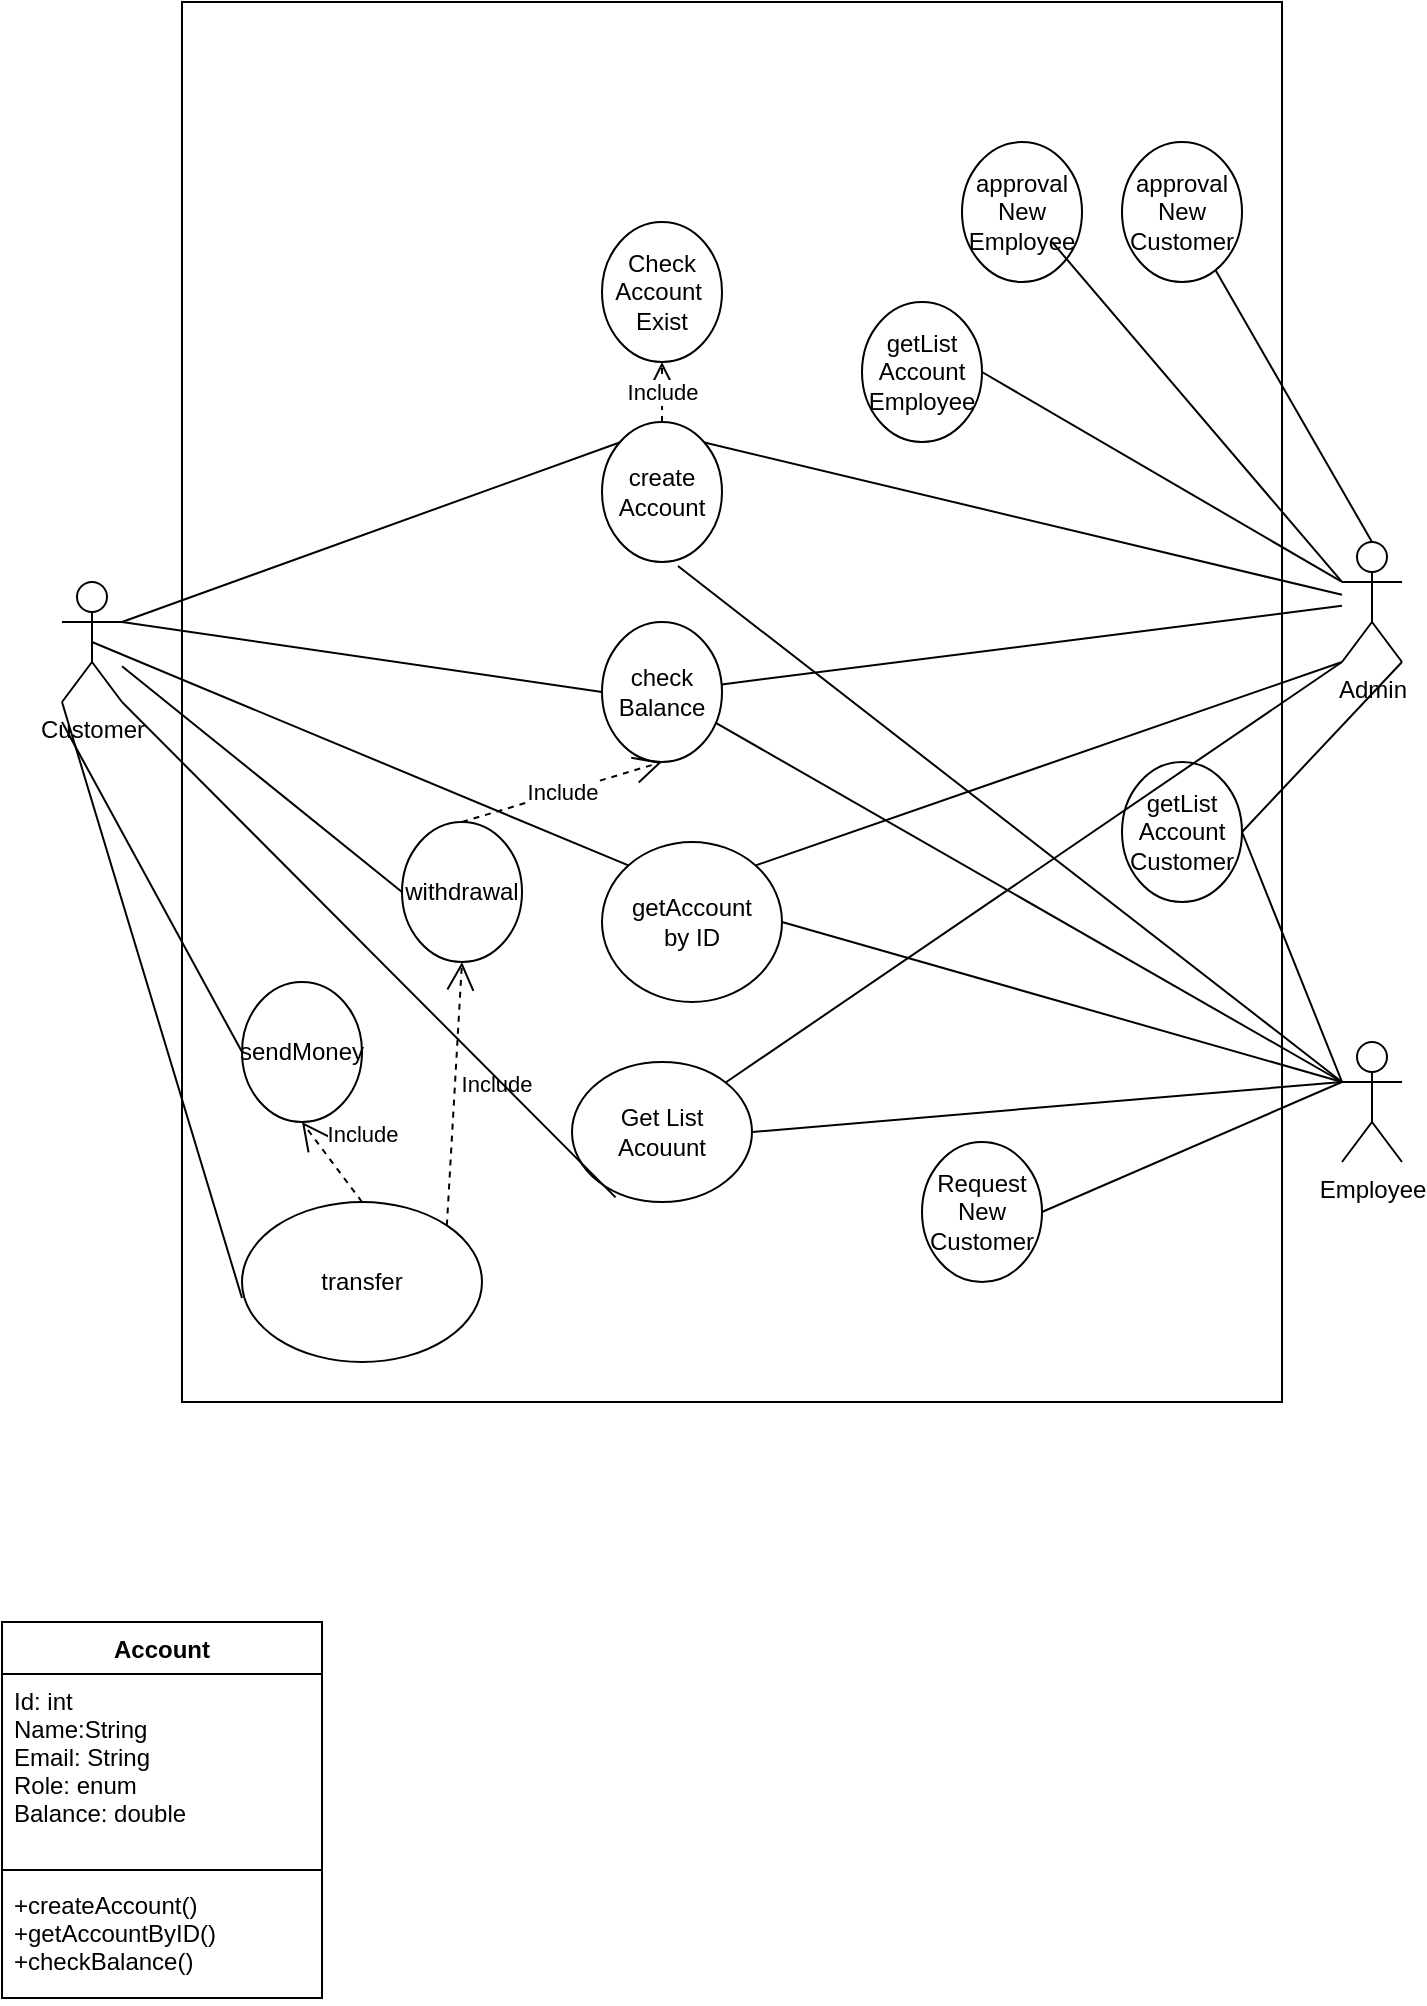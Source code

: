 <mxfile version="13.7.9" type="device"><diagram id="C5RBs43oDa-KdzZeNtuy" name="Page-1"><mxGraphModel dx="1132" dy="1913" grid="1" gridSize="10" guides="1" tooltips="1" connect="1" arrows="1" fold="1" page="1" pageScale="1" pageWidth="827" pageHeight="1169" math="0" shadow="0"><root><mxCell id="WIyWlLk6GJQsqaUBKTNV-0"/><mxCell id="WIyWlLk6GJQsqaUBKTNV-1" parent="WIyWlLk6GJQsqaUBKTNV-0"/><mxCell id="pNMIaeFkwUEYSby0vzwS-0" value="Customer&lt;br&gt;" style="shape=umlActor;verticalLabelPosition=bottom;verticalAlign=top;html=1;outlineConnect=0;" parent="WIyWlLk6GJQsqaUBKTNV-1" vertex="1"><mxGeometry x="50" y="140" width="30" height="60" as="geometry"/></mxCell><mxCell id="pNMIaeFkwUEYSby0vzwS-4" value="Employee" style="shape=umlActor;verticalLabelPosition=bottom;verticalAlign=top;html=1;outlineConnect=0;" parent="WIyWlLk6GJQsqaUBKTNV-1" vertex="1"><mxGeometry x="690" y="370" width="30" height="60" as="geometry"/></mxCell><mxCell id="pNMIaeFkwUEYSby0vzwS-6" value="Admin" style="shape=umlActor;verticalLabelPosition=bottom;verticalAlign=top;html=1;outlineConnect=0;" parent="WIyWlLk6GJQsqaUBKTNV-1" vertex="1"><mxGeometry x="690" y="120" width="30" height="60" as="geometry"/></mxCell><mxCell id="pNMIaeFkwUEYSby0vzwS-11" value="" style="rounded=0;whiteSpace=wrap;html=1;" parent="WIyWlLk6GJQsqaUBKTNV-1" vertex="1"><mxGeometry x="110" y="-150" width="550" height="700" as="geometry"/></mxCell><mxCell id="pNMIaeFkwUEYSby0vzwS-12" value="create&lt;br&gt;Account" style="ellipse;whiteSpace=wrap;html=1;" parent="WIyWlLk6GJQsqaUBKTNV-1" vertex="1"><mxGeometry x="320" y="60" width="60" height="70" as="geometry"/></mxCell><mxCell id="pNMIaeFkwUEYSby0vzwS-13" value="check&lt;br&gt;Balance" style="ellipse;whiteSpace=wrap;html=1;" parent="WIyWlLk6GJQsqaUBKTNV-1" vertex="1"><mxGeometry x="320" y="160" width="60" height="70" as="geometry"/></mxCell><mxCell id="pNMIaeFkwUEYSby0vzwS-14" value="withdrawal" style="ellipse;whiteSpace=wrap;html=1;" parent="WIyWlLk6GJQsqaUBKTNV-1" vertex="1"><mxGeometry x="220" y="260" width="60" height="70" as="geometry"/></mxCell><mxCell id="pNMIaeFkwUEYSby0vzwS-15" value="sendMoney" style="ellipse;whiteSpace=wrap;html=1;direction=west;" parent="WIyWlLk6GJQsqaUBKTNV-1" vertex="1"><mxGeometry x="140" y="340" width="60" height="70" as="geometry"/></mxCell><mxCell id="pNMIaeFkwUEYSby0vzwS-17" value="Check Account&amp;nbsp;&lt;br&gt;Exist" style="ellipse;whiteSpace=wrap;html=1;" parent="WIyWlLk6GJQsqaUBKTNV-1" vertex="1"><mxGeometry x="320" y="-40" width="60" height="70" as="geometry"/></mxCell><mxCell id="pNMIaeFkwUEYSby0vzwS-18" value="Request&lt;br&gt;New&lt;br&gt;Customer" style="ellipse;whiteSpace=wrap;html=1;" parent="WIyWlLk6GJQsqaUBKTNV-1" vertex="1"><mxGeometry x="480" y="420" width="60" height="70" as="geometry"/></mxCell><mxCell id="pNMIaeFkwUEYSby0vzwS-19" value="approval&lt;br&gt;New&lt;br&gt;Customer" style="ellipse;whiteSpace=wrap;html=1;" parent="WIyWlLk6GJQsqaUBKTNV-1" vertex="1"><mxGeometry x="580" y="-80" width="60" height="70" as="geometry"/></mxCell><mxCell id="pNMIaeFkwUEYSby0vzwS-20" value="Get List&lt;br&gt;Acouunt" style="ellipse;whiteSpace=wrap;html=1;" parent="WIyWlLk6GJQsqaUBKTNV-1" vertex="1"><mxGeometry x="305" y="380" width="90" height="70" as="geometry"/></mxCell><mxCell id="pNMIaeFkwUEYSby0vzwS-31" value="Include" style="endArrow=open;endSize=12;dashed=1;html=1;exitX=0.5;exitY=0;exitDx=0;exitDy=0;entryX=0.5;entryY=1;entryDx=0;entryDy=0;" parent="WIyWlLk6GJQsqaUBKTNV-1" source="pNMIaeFkwUEYSby0vzwS-14" target="pNMIaeFkwUEYSby0vzwS-13" edge="1"><mxGeometry width="160" relative="1" as="geometry"><mxPoint x="170" y="260" as="sourcePoint"/><mxPoint x="330" y="260" as="targetPoint"/></mxGeometry></mxCell><mxCell id="pNMIaeFkwUEYSby0vzwS-32" value="" style="endArrow=none;html=1;exitX=1;exitY=0.333;exitDx=0;exitDy=0;exitPerimeter=0;entryX=0;entryY=0;entryDx=0;entryDy=0;" parent="WIyWlLk6GJQsqaUBKTNV-1" source="pNMIaeFkwUEYSby0vzwS-0" target="pNMIaeFkwUEYSby0vzwS-12" edge="1"><mxGeometry width="50" height="50" relative="1" as="geometry"><mxPoint x="90" y="150" as="sourcePoint"/><mxPoint x="140" y="100" as="targetPoint"/></mxGeometry></mxCell><mxCell id="pNMIaeFkwUEYSby0vzwS-34" value="" style="endArrow=none;html=1;entryX=0;entryY=0.5;entryDx=0;entryDy=0;exitX=1;exitY=0.333;exitDx=0;exitDy=0;exitPerimeter=0;" parent="WIyWlLk6GJQsqaUBKTNV-1" source="pNMIaeFkwUEYSby0vzwS-0" target="pNMIaeFkwUEYSby0vzwS-13" edge="1"><mxGeometry width="50" height="50" relative="1" as="geometry"><mxPoint x="90.0" y="210" as="sourcePoint"/><mxPoint x="140" y="160" as="targetPoint"/></mxGeometry></mxCell><mxCell id="pNMIaeFkwUEYSby0vzwS-35" value="" style="endArrow=none;html=1;exitX=0;exitY=0.5;exitDx=0;exitDy=0;" parent="WIyWlLk6GJQsqaUBKTNV-1" source="pNMIaeFkwUEYSby0vzwS-14" target="pNMIaeFkwUEYSby0vzwS-0" edge="1"><mxGeometry width="50" height="50" relative="1" as="geometry"><mxPoint x="80" y="290" as="sourcePoint"/><mxPoint x="130" y="240" as="targetPoint"/></mxGeometry></mxCell><mxCell id="pNMIaeFkwUEYSby0vzwS-36" value="" style="endArrow=none;html=1;exitX=1;exitY=0.5;exitDx=0;exitDy=0;" parent="WIyWlLk6GJQsqaUBKTNV-1" source="pNMIaeFkwUEYSby0vzwS-15" edge="1"><mxGeometry width="50" height="50" relative="1" as="geometry"><mxPoint x="30" y="315" as="sourcePoint"/><mxPoint x="50" y="210" as="targetPoint"/></mxGeometry></mxCell><mxCell id="pNMIaeFkwUEYSby0vzwS-38" value="" style="endArrow=none;html=1;entryX=0.5;entryY=0;entryDx=0;entryDy=0;entryPerimeter=0;" parent="WIyWlLk6GJQsqaUBKTNV-1" source="pNMIaeFkwUEYSby0vzwS-19" target="pNMIaeFkwUEYSby0vzwS-6" edge="1"><mxGeometry width="50" height="50" relative="1" as="geometry"><mxPoint x="470" y="220" as="sourcePoint"/><mxPoint x="520" y="170" as="targetPoint"/></mxGeometry></mxCell><mxCell id="pNMIaeFkwUEYSby0vzwS-40" value="" style="endArrow=none;html=1;exitX=1;exitY=0.5;exitDx=0;exitDy=0;" parent="WIyWlLk6GJQsqaUBKTNV-1" source="pNMIaeFkwUEYSby0vzwS-18" edge="1"><mxGeometry width="50" height="50" relative="1" as="geometry"><mxPoint x="470" y="390" as="sourcePoint"/><mxPoint x="690" y="390" as="targetPoint"/></mxGeometry></mxCell><mxCell id="5AbvJZ4qzT33NAvaMpPj-0" value="getAccount&lt;br&gt;by ID" style="ellipse;whiteSpace=wrap;html=1;" parent="WIyWlLk6GJQsqaUBKTNV-1" vertex="1"><mxGeometry x="320" y="270" width="90" height="80" as="geometry"/></mxCell><mxCell id="5AbvJZ4qzT33NAvaMpPj-3" value="Include" style="endArrow=open;endSize=12;dashed=1;html=1;exitX=1;exitY=0;exitDx=0;exitDy=0;entryX=0.5;entryY=1;entryDx=0;entryDy=0;" parent="WIyWlLk6GJQsqaUBKTNV-1" source="5AbvJZ4qzT33NAvaMpPj-33" edge="1" target="pNMIaeFkwUEYSby0vzwS-14"><mxGeometry x="0.091" y="-20" width="160" relative="1" as="geometry"><mxPoint x="180" y="470" as="sourcePoint"/><mxPoint x="210" y="320" as="targetPoint"/><mxPoint as="offset"/></mxGeometry></mxCell><mxCell id="5AbvJZ4qzT33NAvaMpPj-7" value="getList&lt;br&gt;Account Customer" style="ellipse;whiteSpace=wrap;html=1;" parent="WIyWlLk6GJQsqaUBKTNV-1" vertex="1"><mxGeometry x="580" y="230" width="60" height="70" as="geometry"/></mxCell><mxCell id="5AbvJZ4qzT33NAvaMpPj-8" value="getList&lt;br&gt;Account&lt;br&gt;Employee" style="ellipse;whiteSpace=wrap;html=1;" parent="WIyWlLk6GJQsqaUBKTNV-1" vertex="1"><mxGeometry x="450" width="60" height="70" as="geometry"/></mxCell><mxCell id="5AbvJZ4qzT33NAvaMpPj-9" value="" style="endArrow=none;html=1;entryX=1;entryY=0.5;entryDx=0;entryDy=0;exitX=0;exitY=0.333;exitDx=0;exitDy=0;exitPerimeter=0;" parent="WIyWlLk6GJQsqaUBKTNV-1" source="pNMIaeFkwUEYSby0vzwS-6" target="5AbvJZ4qzT33NAvaMpPj-8" edge="1"><mxGeometry width="50" height="50" relative="1" as="geometry"><mxPoint x="610" y="150" as="sourcePoint"/><mxPoint x="210" y="260" as="targetPoint"/></mxGeometry></mxCell><mxCell id="5AbvJZ4qzT33NAvaMpPj-10" value="" style="endArrow=none;html=1;exitX=1;exitY=0.5;exitDx=0;exitDy=0;entryX=1;entryY=1;entryDx=0;entryDy=0;entryPerimeter=0;" parent="WIyWlLk6GJQsqaUBKTNV-1" source="5AbvJZ4qzT33NAvaMpPj-7" target="pNMIaeFkwUEYSby0vzwS-6" edge="1"><mxGeometry width="50" height="50" relative="1" as="geometry"><mxPoint x="160" y="310" as="sourcePoint"/><mxPoint x="210" y="260" as="targetPoint"/></mxGeometry></mxCell><mxCell id="5AbvJZ4qzT33NAvaMpPj-11" value="" style="endArrow=none;html=1;entryX=0;entryY=0.333;entryDx=0;entryDy=0;entryPerimeter=0;exitX=1;exitY=0.5;exitDx=0;exitDy=0;" parent="WIyWlLk6GJQsqaUBKTNV-1" source="5AbvJZ4qzT33NAvaMpPj-7" target="pNMIaeFkwUEYSby0vzwS-4" edge="1"><mxGeometry width="50" height="50" relative="1" as="geometry"><mxPoint x="160" y="310" as="sourcePoint"/><mxPoint x="210" y="260" as="targetPoint"/></mxGeometry></mxCell><mxCell id="5AbvJZ4qzT33NAvaMpPj-17" value="Account" style="swimlane;fontStyle=1;align=center;verticalAlign=top;childLayout=stackLayout;horizontal=1;startSize=26;horizontalStack=0;resizeParent=1;resizeParentMax=0;resizeLast=0;collapsible=1;marginBottom=0;" parent="WIyWlLk6GJQsqaUBKTNV-1" vertex="1"><mxGeometry x="20" y="660" width="160" height="188" as="geometry"/></mxCell><mxCell id="5AbvJZ4qzT33NAvaMpPj-18" value="Id: int&#10;Name:String&#10;Email: String&#10;Role: enum&#10;Balance: double" style="text;strokeColor=none;fillColor=none;align=left;verticalAlign=top;spacingLeft=4;spacingRight=4;overflow=hidden;rotatable=0;points=[[0,0.5],[1,0.5]];portConstraint=eastwest;" parent="5AbvJZ4qzT33NAvaMpPj-17" vertex="1"><mxGeometry y="26" width="160" height="94" as="geometry"/></mxCell><mxCell id="5AbvJZ4qzT33NAvaMpPj-19" value="" style="line;strokeWidth=1;fillColor=none;align=left;verticalAlign=middle;spacingTop=-1;spacingLeft=3;spacingRight=3;rotatable=0;labelPosition=right;points=[];portConstraint=eastwest;" parent="5AbvJZ4qzT33NAvaMpPj-17" vertex="1"><mxGeometry y="120" width="160" height="8" as="geometry"/></mxCell><mxCell id="5AbvJZ4qzT33NAvaMpPj-20" value="+createAccount()&#10;+getAccountByID()&#10;+checkBalance()" style="text;strokeColor=none;fillColor=none;align=left;verticalAlign=top;spacingLeft=4;spacingRight=4;overflow=hidden;rotatable=0;points=[[0,0.5],[1,0.5]];portConstraint=eastwest;" parent="5AbvJZ4qzT33NAvaMpPj-17" vertex="1"><mxGeometry y="128" width="160" height="60" as="geometry"/></mxCell><mxCell id="5AbvJZ4qzT33NAvaMpPj-21" value="" style="endArrow=none;html=1;" parent="WIyWlLk6GJQsqaUBKTNV-1" source="pNMIaeFkwUEYSby0vzwS-13" target="pNMIaeFkwUEYSby0vzwS-6" edge="1"><mxGeometry width="50" height="50" relative="1" as="geometry"><mxPoint x="160" y="310" as="sourcePoint"/><mxPoint x="210" y="260" as="targetPoint"/></mxGeometry></mxCell><mxCell id="5AbvJZ4qzT33NAvaMpPj-22" value="" style="endArrow=none;html=1;" parent="WIyWlLk6GJQsqaUBKTNV-1" source="pNMIaeFkwUEYSby0vzwS-13" edge="1"><mxGeometry width="50" height="50" relative="1" as="geometry"><mxPoint x="160" y="310" as="sourcePoint"/><mxPoint x="690" y="390" as="targetPoint"/></mxGeometry></mxCell><mxCell id="5AbvJZ4qzT33NAvaMpPj-23" value="" style="endArrow=none;html=1;exitX=1;exitY=0;exitDx=0;exitDy=0;" parent="WIyWlLk6GJQsqaUBKTNV-1" source="pNMIaeFkwUEYSby0vzwS-12" target="pNMIaeFkwUEYSby0vzwS-6" edge="1"><mxGeometry width="50" height="50" relative="1" as="geometry"><mxPoint x="160" y="310" as="sourcePoint"/><mxPoint x="210" y="260" as="targetPoint"/></mxGeometry></mxCell><mxCell id="5AbvJZ4qzT33NAvaMpPj-24" value="" style="endArrow=none;html=1;exitX=1;exitY=0.5;exitDx=0;exitDy=0;entryX=0;entryY=0.333;entryDx=0;entryDy=0;entryPerimeter=0;" parent="WIyWlLk6GJQsqaUBKTNV-1" source="5AbvJZ4qzT33NAvaMpPj-0" target="pNMIaeFkwUEYSby0vzwS-4" edge="1"><mxGeometry width="50" height="50" relative="1" as="geometry"><mxPoint x="160" y="310" as="sourcePoint"/><mxPoint x="540" y="400" as="targetPoint"/></mxGeometry></mxCell><mxCell id="5AbvJZ4qzT33NAvaMpPj-26" value="" style="endArrow=none;html=1;exitX=0.633;exitY=1.029;exitDx=0;exitDy=0;exitPerimeter=0;" parent="WIyWlLk6GJQsqaUBKTNV-1" source="pNMIaeFkwUEYSby0vzwS-12" edge="1"><mxGeometry width="50" height="50" relative="1" as="geometry"><mxPoint x="230" y="290" as="sourcePoint"/><mxPoint x="690" y="390" as="targetPoint"/></mxGeometry></mxCell><mxCell id="5AbvJZ4qzT33NAvaMpPj-27" value="" style="endArrow=none;html=1;entryX=0;entryY=1;entryDx=0;entryDy=0;entryPerimeter=0;exitX=1;exitY=0;exitDx=0;exitDy=0;" parent="WIyWlLk6GJQsqaUBKTNV-1" target="pNMIaeFkwUEYSby0vzwS-6" edge="1" source="5AbvJZ4qzT33NAvaMpPj-0"><mxGeometry width="50" height="50" relative="1" as="geometry"><mxPoint x="350" y="310" as="sourcePoint"/><mxPoint x="450" y="270" as="targetPoint"/></mxGeometry></mxCell><mxCell id="5AbvJZ4qzT33NAvaMpPj-28" value="" style="endArrow=none;html=1;entryX=0.5;entryY=0.5;entryDx=0;entryDy=0;entryPerimeter=0;exitX=0;exitY=0;exitDx=0;exitDy=0;" parent="WIyWlLk6GJQsqaUBKTNV-1" target="pNMIaeFkwUEYSby0vzwS-0" edge="1" source="5AbvJZ4qzT33NAvaMpPj-0"><mxGeometry width="50" height="50" relative="1" as="geometry"><mxPoint x="350" y="300" as="sourcePoint"/><mxPoint x="480" y="250" as="targetPoint"/></mxGeometry></mxCell><mxCell id="5AbvJZ4qzT33NAvaMpPj-29" value="approval&lt;br&gt;New&lt;br&gt;Employee" style="ellipse;whiteSpace=wrap;html=1;" parent="WIyWlLk6GJQsqaUBKTNV-1" vertex="1"><mxGeometry x="500" y="-80" width="60" height="70" as="geometry"/></mxCell><mxCell id="5AbvJZ4qzT33NAvaMpPj-30" value="" style="endArrow=none;html=1;entryX=0;entryY=0.333;entryDx=0;entryDy=0;entryPerimeter=0;exitX=0.75;exitY=0.714;exitDx=0;exitDy=0;exitPerimeter=0;" parent="WIyWlLk6GJQsqaUBKTNV-1" source="5AbvJZ4qzT33NAvaMpPj-29" target="pNMIaeFkwUEYSby0vzwS-6" edge="1"><mxGeometry width="50" height="50" relative="1" as="geometry"><mxPoint x="450" y="60" as="sourcePoint"/><mxPoint x="500" y="10" as="targetPoint"/></mxGeometry></mxCell><mxCell id="5AbvJZ4qzT33NAvaMpPj-32" value="Include" style="endArrow=open;endSize=12;dashed=1;html=1;exitX=0.5;exitY=0;exitDx=0;exitDy=0;entryX=0.5;entryY=1;entryDx=0;entryDy=0;" parent="WIyWlLk6GJQsqaUBKTNV-1" source="pNMIaeFkwUEYSby0vzwS-12" target="pNMIaeFkwUEYSby0vzwS-17" edge="1"><mxGeometry width="160" relative="1" as="geometry"><mxPoint x="341" y="60" as="sourcePoint"/><mxPoint x="486" y="40" as="targetPoint"/></mxGeometry></mxCell><mxCell id="5AbvJZ4qzT33NAvaMpPj-33" value="transfer" style="ellipse;whiteSpace=wrap;html=1;" parent="WIyWlLk6GJQsqaUBKTNV-1" vertex="1"><mxGeometry x="140" y="450" width="120" height="80" as="geometry"/></mxCell><mxCell id="5AbvJZ4qzT33NAvaMpPj-34" value="" style="endArrow=none;html=1;exitX=0;exitY=1;exitDx=0;exitDy=0;exitPerimeter=0;entryX=0;entryY=0.6;entryDx=0;entryDy=0;entryPerimeter=0;" parent="WIyWlLk6GJQsqaUBKTNV-1" source="pNMIaeFkwUEYSby0vzwS-0" target="5AbvJZ4qzT33NAvaMpPj-33" edge="1"><mxGeometry width="50" height="50" relative="1" as="geometry"><mxPoint x="410" y="410" as="sourcePoint"/><mxPoint x="460" y="360" as="targetPoint"/></mxGeometry></mxCell><mxCell id="5AbvJZ4qzT33NAvaMpPj-35" value="Include" style="endArrow=open;endSize=12;dashed=1;html=1;exitX=0.5;exitY=0;exitDx=0;exitDy=0;entryX=0.5;entryY=0;entryDx=0;entryDy=0;" parent="WIyWlLk6GJQsqaUBKTNV-1" source="5AbvJZ4qzT33NAvaMpPj-33" target="pNMIaeFkwUEYSby0vzwS-15" edge="1"><mxGeometry x="0.091" y="-20" width="160" relative="1" as="geometry"><mxPoint x="304.996" y="521.716" as="sourcePoint"/><mxPoint x="272.57" y="330" as="targetPoint"/><mxPoint as="offset"/></mxGeometry></mxCell><mxCell id="VqVle3DhzMGpEBDlVMwd-2" value="" style="endArrow=none;html=1;exitX=1;exitY=1;exitDx=0;exitDy=0;exitPerimeter=0;entryX=0.242;entryY=0.967;entryDx=0;entryDy=0;entryPerimeter=0;" edge="1" parent="WIyWlLk6GJQsqaUBKTNV-1" source="pNMIaeFkwUEYSby0vzwS-0" target="pNMIaeFkwUEYSby0vzwS-20"><mxGeometry width="50" height="50" relative="1" as="geometry"><mxPoint x="310" y="260" as="sourcePoint"/><mxPoint x="360" y="210" as="targetPoint"/></mxGeometry></mxCell><mxCell id="VqVle3DhzMGpEBDlVMwd-3" value="" style="endArrow=none;html=1;exitX=1;exitY=0.5;exitDx=0;exitDy=0;entryX=0;entryY=0.333;entryDx=0;entryDy=0;entryPerimeter=0;" edge="1" parent="WIyWlLk6GJQsqaUBKTNV-1" source="pNMIaeFkwUEYSby0vzwS-20" target="pNMIaeFkwUEYSby0vzwS-4"><mxGeometry width="50" height="50" relative="1" as="geometry"><mxPoint x="310" y="260" as="sourcePoint"/><mxPoint x="360" y="210" as="targetPoint"/></mxGeometry></mxCell><mxCell id="VqVle3DhzMGpEBDlVMwd-4" value="" style="endArrow=none;html=1;entryX=0;entryY=1;entryDx=0;entryDy=0;entryPerimeter=0;exitX=1;exitY=0;exitDx=0;exitDy=0;" edge="1" parent="WIyWlLk6GJQsqaUBKTNV-1" source="pNMIaeFkwUEYSby0vzwS-20" target="pNMIaeFkwUEYSby0vzwS-6"><mxGeometry width="50" height="50" relative="1" as="geometry"><mxPoint x="310" y="260" as="sourcePoint"/><mxPoint x="360" y="210" as="targetPoint"/></mxGeometry></mxCell></root></mxGraphModel></diagram></mxfile>